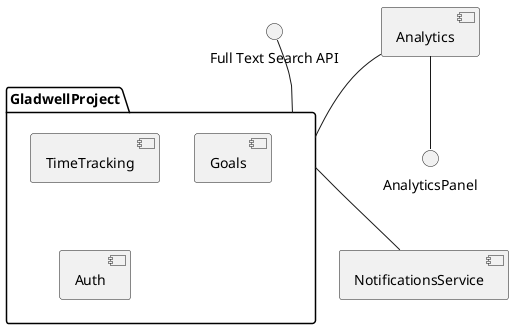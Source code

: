 @startuml

package "GladwellProject" {
[TimeTracking]
[Goals]
[Auth]
}
() "Full Text Search API" as FTS

[NotificationsService]

[Analytics]
() AnalyticsPanel

' Connections
FTS -- GladwellProject
GladwellProject -- NotificationsService
Analytics -- GladwellProject
Analytics -- AnalyticsPanel
@enduml